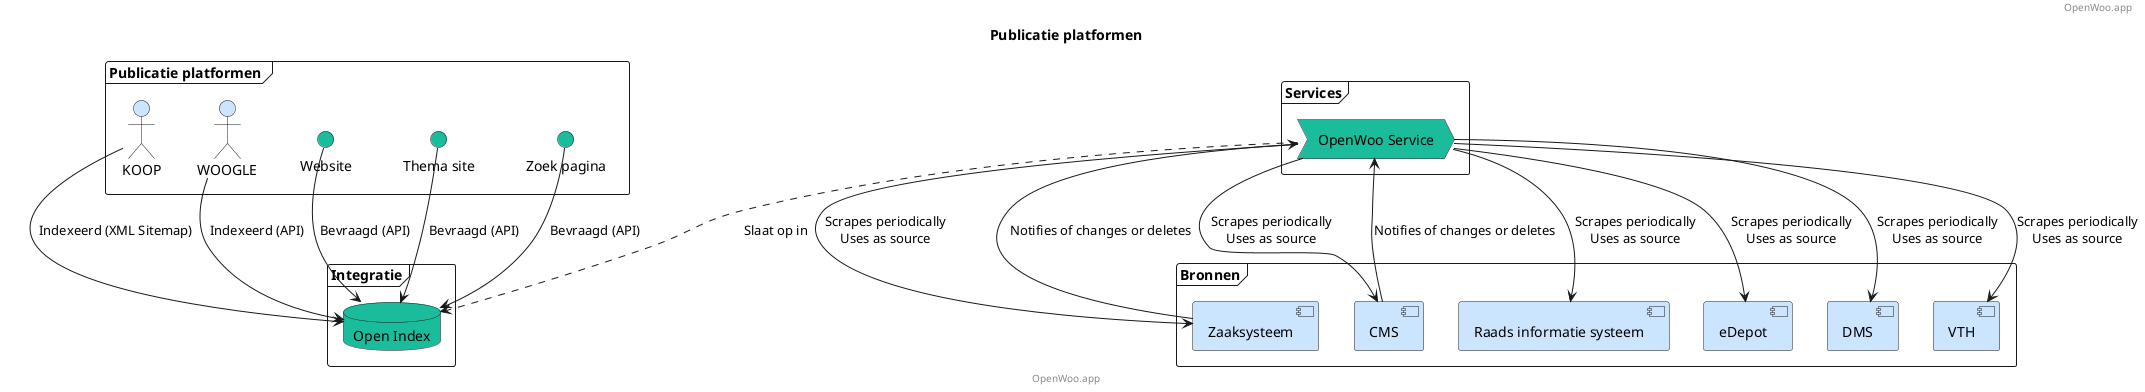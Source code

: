 @startuml
title Publicatie platformen
footer: OpenWoo.app
header: OpenWoo.app

' Publicatie platformen (Laag 5 UI)
frame "Publicatie platformen " {
    actor "KOOP"  as KOOP #cce5ff
    actor   "WOOGLE" as WOOGLE #cce5ff
    interface "Website" AS Website #1abc9c
    interface "Thema site" as Themasite #1abc9c
    interface "Zoek pagina" as Searchsite #1abc9c
}

' Services(Laag 4)
frame "Services" {
    process "OpenWoo Service"  as OWS #1abc9c
}

' Integratie (Laag 3)
frame "Integratie" {
    database "Open Index"  as OI #1abc9c
}

' Bronnen (Laag 2)
frame "Bronnen" {
    component "Zaaksysteem" as Zaaksysteem  #cce5ff
    component "CMS" as CMS  #cce5ff
    component "Raads informatie systeem" as Raadsinfo  #cce5ff
    component "eDepot" as eDepot  #cce5ff
    component "DMS" as DMS  #cce5ff
    component "VTH" as VTH  #cce5ff
}

' Relationships
KOOP -down-> OI : Indexeerd (XML Sitemap)
WOOGLE -down-> OI : Indexeerd (API)
Website -down-> OI : Bevraagd (API)
Themasite -down-> OI : Bevraagd (API)
Searchsite -down-> OI : Bevraagd (API)
OWS ..> OI: Slaat op in

OWS -down-> CMS : Scrapes periodically\nUses as source
OWS -down-> Zaaksysteem : Scrapes periodically\nUses as source
OWS -down-> Raadsinfo : Scrapes periodically\nUses as source
OWS -down-> eDepot : Scrapes periodically\nUses as source
OWS -down-> DMS : Scrapes periodically\nUses as source
OWS -down-> VTH : Scrapes periodically\nUses as source

' Notifications
CMS -up-> OWS : Notifies of changes or deletes
Zaaksysteem -up-> OWS : Notifies of changes or deletes

@enduml